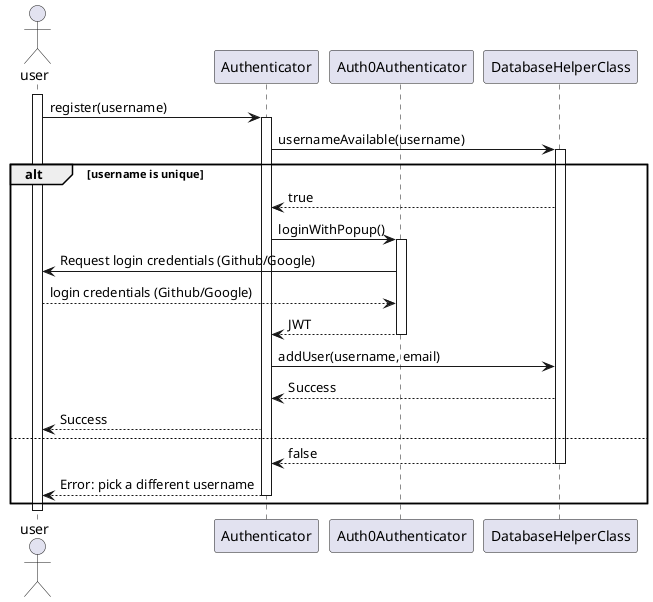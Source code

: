 @startuml
actor user

participant Authenticator as a
participant Auth0Authenticator as auth0
participant DatabaseHelperClass as db

activate user
        user -> a: register(username)
        activate a
                        a -> db: usernameAvailable(username)
                        activate db
                                alt username is unique
                                   db --> a: true
a -> auth0: loginWithPopup()
activate auth0
          
                        auth0 -> user: Request login credentials (Github/Google)
                        user --> auth0: login credentials (Github/Google)
auth0 --> a: JWT
deactivate auth0
a -> db: addUser(username, email)
db --> a: Success
                                        a --> user: Success
                                else
                                        db --> a: false
deactivate db
                                        a --> user: Error: pick a different username
deactivate a
                                end
                

deactivate user
@enduml

